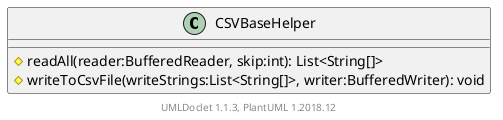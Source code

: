 @startuml

    class CSVBaseHelper [[../sg/edu/ntu/scse/cz2002/util/CSVBaseHelper.html]] {
        #readAll(reader:BufferedReader, skip:int): List<String[]>
        #writeToCsvFile(writeStrings:List<String[]>, writer:BufferedWriter): void
    }


    center footer UMLDoclet 1.1.3, PlantUML 1.2018.12
@enduml
